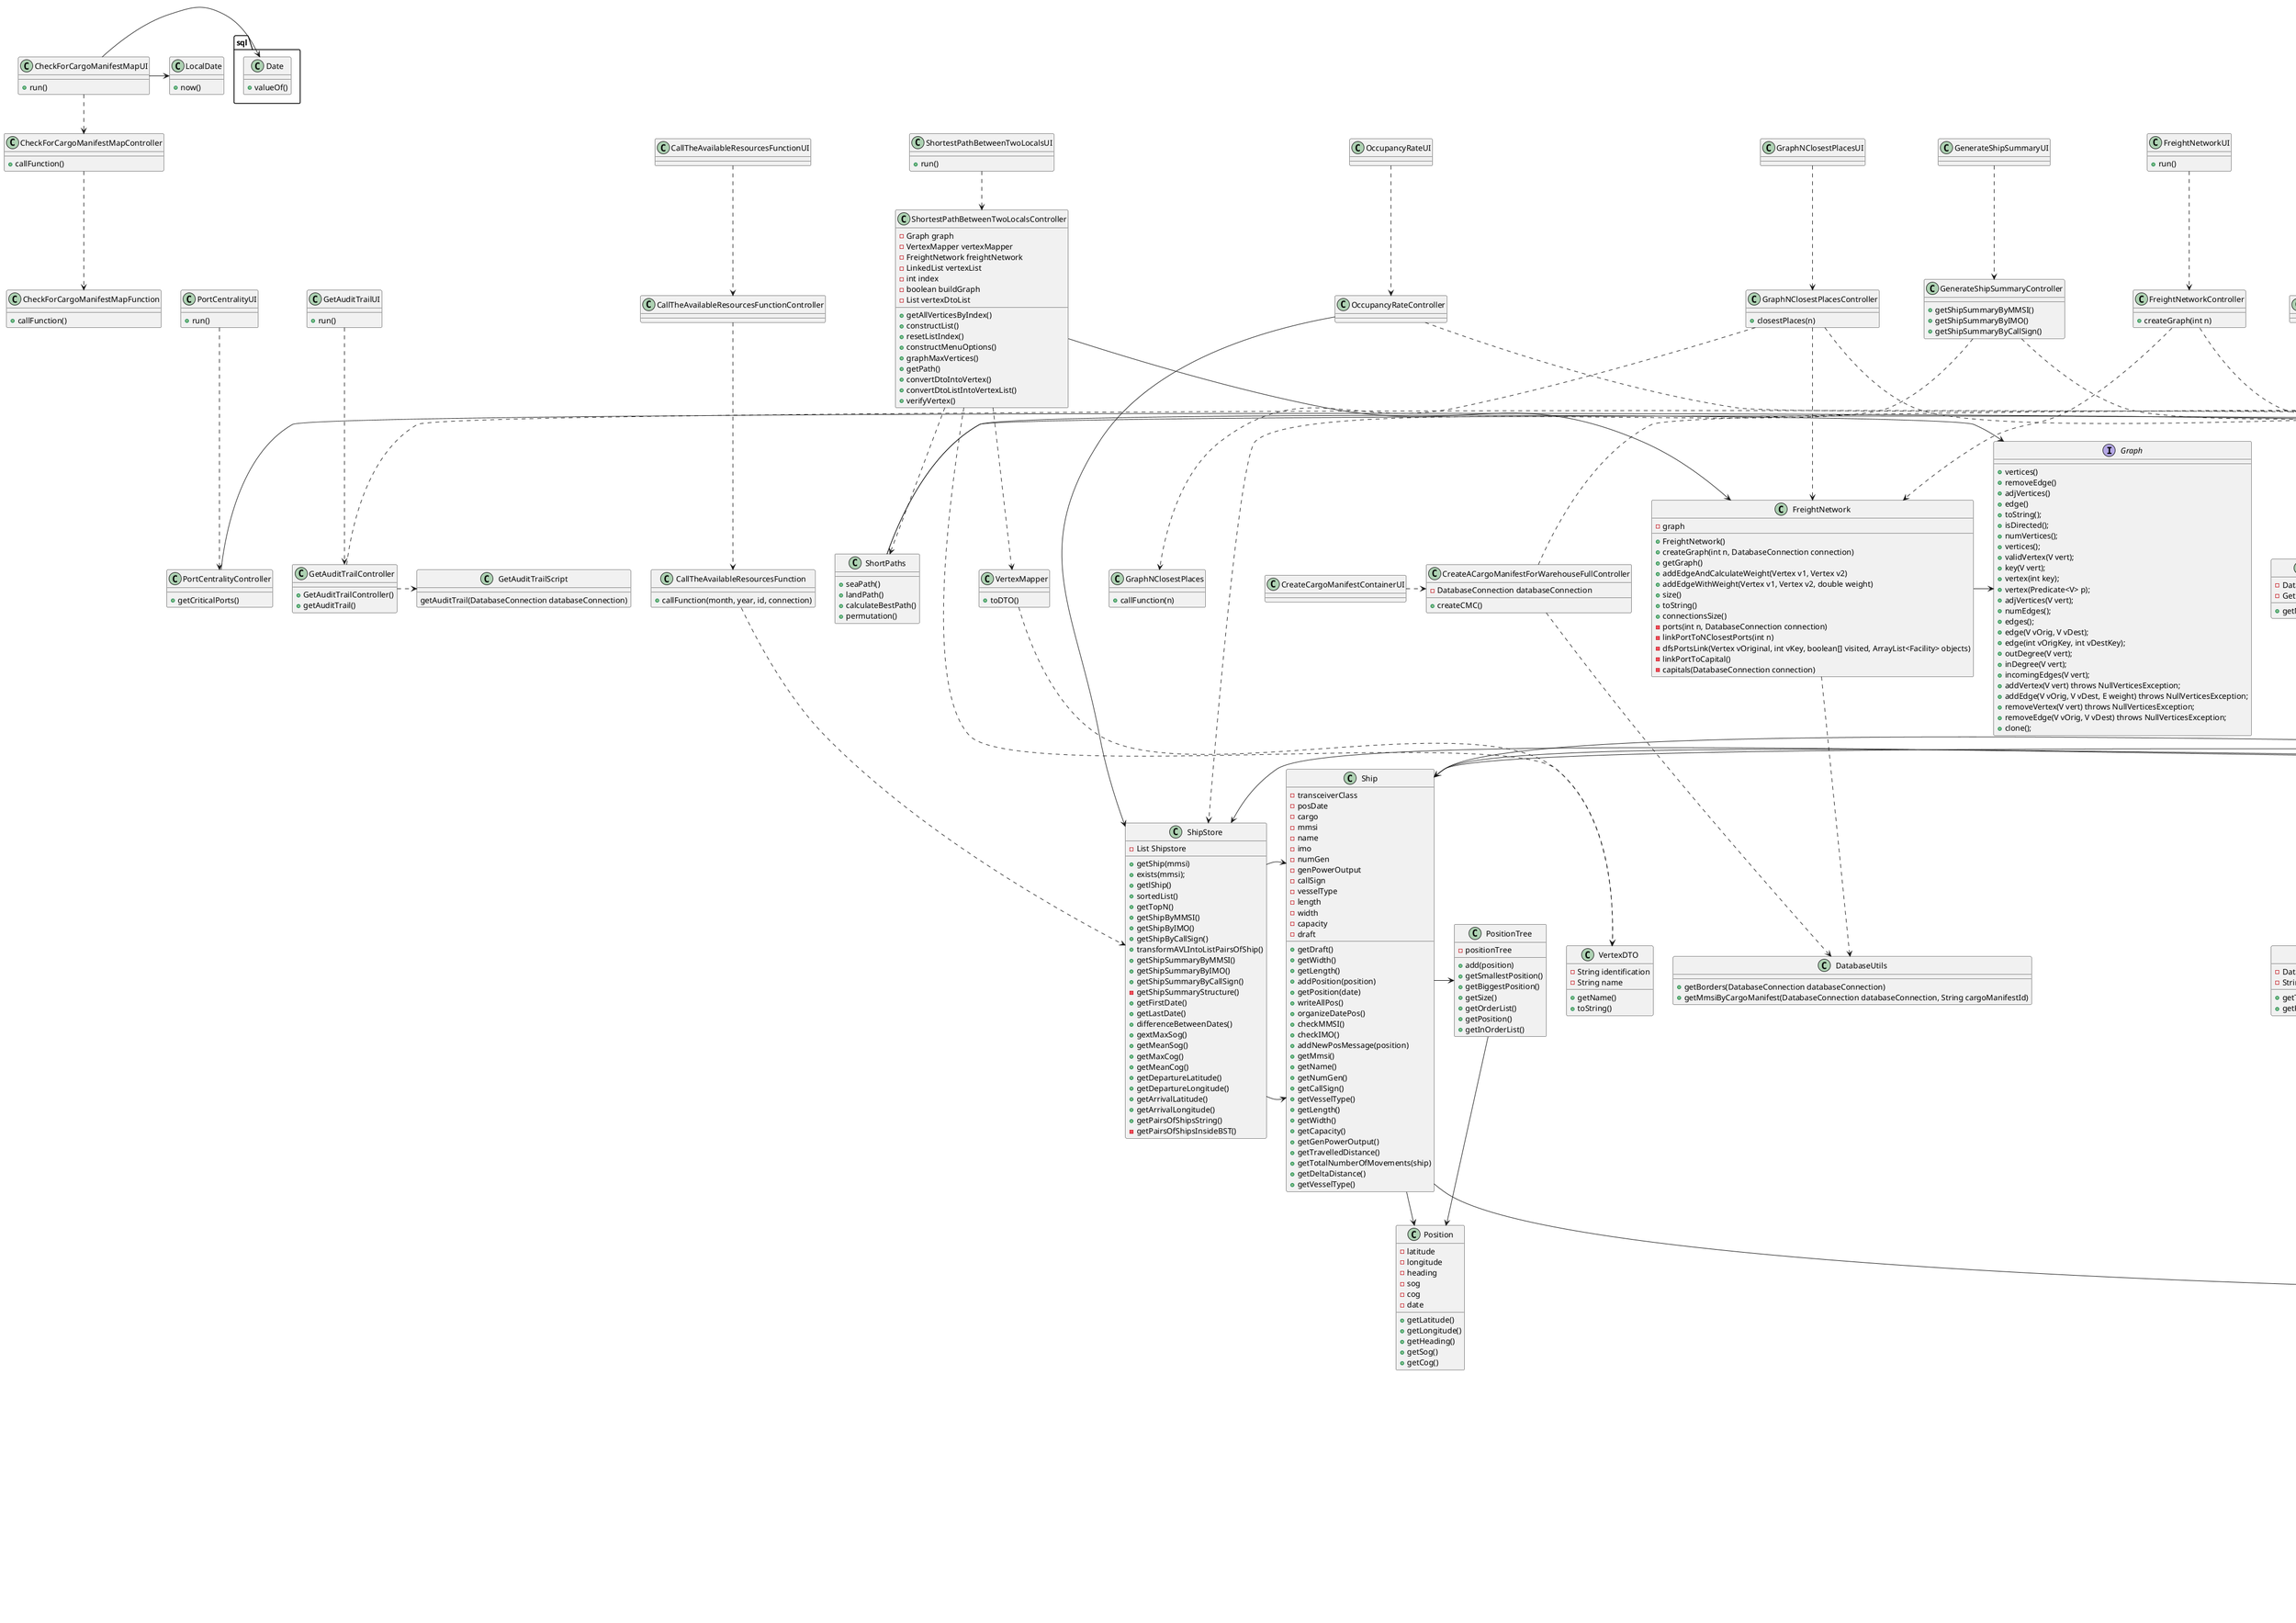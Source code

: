 @startuml
'https://plantuml.com/class-diagram
'Sprint4
class CheckForCargoManifestMapUI {
  +run()
}

class CheckForCargoManifestMapController {
  +callFunction()
}

class CheckForCargoManifestMapFunction {
  +callFunction()
}

class LocalDate {
  +now()
}

class sql.Date {
  +valueOf()
}

CheckForCargoManifestMapUI ..> CheckForCargoManifestMapController
CheckForCargoManifestMapController ..> CheckForCargoManifestMapFunction
CheckForCargoManifestMapUI -> LocalDate
CheckForCargoManifestMapUI -> sql.Date


class ShipWaterPhysicsUI {
  + run()
}

class ShipWaterPhysicsController  {
  - rShip
  - cargoManifest
  - numContainers
  - waterDensity
  - containerWeight
  - gravityAcceleration
  - totalMass
  - pressureExerted
  - heightAboveWater
  - heightDiff
  + getShipList()
  + getShipCargoManifests()
  + calculateData()
  + calculateTotalMass()
  + calculatePressureExerted()
  + calculateHeightAboveWater()
  + SummaryString()
}

class Ship  {
  + getDraft()
  + getWidth()
  + getLength()
}

class DataBaseUtils  {
  + getShipCaptainShips()
  + getShipCargoManifests()
}

ShipWaterPhysicsUI ..> ShipWaterPhysicsController
ShipWaterPhysicsController -> Ship
ShipWaterPhysicsController ..> DataBaseUtils



class PortCentralityUI {
  + run()
}

class PortCentralityController  {
  + getCriticalPorts()
}


class PortCentrality  {
  +getCentralityOfNPorts()
  +sortMap()
}


PortCentralityUI ..> PortCentralityController
PortCentralityController -> PortCentrality
PortCentrality -> Algorithms
PortCentrality -> Vertex

class ShortestPathBetweenTwoLocalsUI {
  + run()
}

class ShortestPathBetweenTwoLocalsController  {
  -Graph graph
  -VertexMapper vertexMapper
  -FreightNetwork freightNetwork
  -LinkedList vertexList
  -int index
  -boolean buildGraph
  -List vertexDtoList
  +getAllVerticesByIndex()
  +constructList()
  +resetListIndex()
  +constructMenuOptions()
  +graphMaxVertices()
  +getPath()
  +convertDtoIntoVertex()
  +convertDtoListIntoVertexList()
  +verifyVertex()
}


class ShortPaths  {
  +seaPath()
  +landPath()
  +calculateBestPath()
  +permutation()
}

class VertexMapper{
+toDTO()
}

class VertexDTO{
-String identification
-String name
+getName()
+toString()
}

interface Graph{
+vertices()
+removeEdge()
+adjVertices()
+edge()
}

ShortestPathBetweenTwoLocalsUI ..> ShortestPathBetweenTwoLocalsController
ShortestPathBetweenTwoLocalsController ..> VertexDTO
ShortestPathBetweenTwoLocalsController ..> VertexMapper
VertexMapper ..> VertexDTO
ShortestPathBetweenTwoLocalsController ..> ShortPaths
ShortPaths -> Graph
ShortPaths -> Algorithms



class MostEfficientCircuitUI  {
  +run(
}

class MostEfficientCircuitController{
+efficientCircuit(graph, vertice, path)
}

class EfficientCircuit{
+efficientCircuit(graph, vertice, paht)
+backTrackCircuit(graph, location, locationOrigem, locationUsed)
}


MostEfficientCircuitUI ..> MostEfficientCircuitController
MostEfficientCircuitController ..> EfficientCircuit
ShortestPathBetweenTwoLocalsController --> FreightNetwork


class IdleUI  {
  +run(
}

class IdleController{
-DataBaseConnection connection
+callIdleFunction(connection)
}

class IdleFunction{
+checkIdleShips(connection)

}


IdleUI ..> IdleController
IdleController ..> IdleFunction



class AvgOccupancyRatePerManifestUI  {
  +run(
}

class AvgOccupancyRatePerManifestController{
-DatabaseConnection connection
+getAvgOccupancyRatePerManifest()
+getAllShipsWithTrip()
+verifyShip()
}

class CallAvgOccupancyRatePerManifest{
+checkIdleShips(connection)

}

AvgOccupancyRatePerManifestUI ..> AvgOccupancyRatePerManifestController
AvgOccupancyRatePerManifestController ..> CallAvgOccupancyRatePerManifest
AvgOccupancyRatePerManifestController ..> DataBaseUtils


class AvgOccupancyRatePerVoyageWithThresholdUI {
  +run(
}

class AvgOccupancyRatePerVoyageWithThresholdController{
-DatabaseConnection connection
+getAvgOccupancyRateThreshold()
+getAllShipsWithTrip()
+verifyShip()
}

class CallAvgOccupancyRateThreshold{
+occupationRateFunction()
}

AvgOccupancyRatePerVoyageWithThresholdUI ..> AvgOccupancyRatePerVoyageWithThresholdController
AvgOccupancyRatePerVoyageWithThresholdController ..> CallAvgOccupancyRateThreshold
AvgOccupancyRatePerVoyageWithThresholdController ..> DataBaseUtils


class ExportInformationUI {
  +run(
}

class ExportInformationController{
-DatabaseConnection databaseConnection
+export()
}

class ContainerInformationExporter{
+exportInformation()
}
class ISODimentions{
-int width
-int length
-int height
+getWidth()
+getLength()
+getHeight()
}

class ContainerPosition{
-int xPos
-int yPos
-int zPos
+getxPos()
+getyPos()
+getzPos()
}

class RefrigeratedContainer{
-double temperature
-double energyConsume
+getTemperature()
+getEnergyConsume()
}

ExportInformationUI ..> ExportInformationController
ExportInformationController ..> ContainerInformationExporter
ExportInformationController ..> DataBaseUtils
ExportInformationController --> Container
Container -> ISODimentions
Container -> ContainerPosition
Container --|> RefrigeratedContainer


class TotalEnergyInACertainTripUI {
  +run(
}

class TotalEnergyInACertainTripController{
-DatabaseConnection databaseConnection
+calculationToMinus5Degrees()
+calculationTo7Degrees()
+getAllTripList()
+verifyTrip()
}

class PhysicsCalculation{
+calculateEnergyConsumptionDeterminedTripMinus5C()
+calculateEnergyConsumptionDeterminedTrip7C()
}

TotalEnergyInACertainTripUI ..> TotalEnergyInACertainTripController
TotalEnergyInACertainTripController ..> PhysicsCalculation
TotalEnergyInACertainTripController ..> DataBaseUtils


class TotalEnergySuppliedUI {
  +run(
}

class TotalEnergySuppliedController{
+calculationToMinus5()
+calculationTo7()
}

class PhysicsCalculation{
+calculateTotalEnergySuppliedMinus5()
+calculateTotalEnergySupplied7()
+calculateEnergyConsumptionMinus5()
+calculateEnergyConsumption7()
}

TotalEnergySuppliedUI ..> TotalEnergySuppliedController
TotalEnergySuppliedController ..> PhysicsCalculation


class AuxiliaryPowerNeddedUI {
  +run(
}

class AuxiliaryPowerNeddedController{
+calculateSupplyNeededForMinus5(int numberOfContainers, double temperature, int journeyTime)
+calculateSupplyNeededFor7(int numberOfContainers, double temperature, int journeyTime)
}

class PhysicsCalculation{
+calculateTotalEnergySuppliedMinus5()
+calculateTotalEnergySupplied7()
+calculateEnergyConsumptionMinus5()
+calculateEnergyConsumption7()
+calculateTotalEnergySupplied7()
+calculateEnergyConsumptionMinus5()
+calculateSuppliesNeededForMinus5(int numberOfContainers, double temperature, int voyageTime)
+calculateSuppliesNeededFor7(int numberOfContainers, double temperature, int voyageTime)
}

AuxiliaryPowerNeddedUI ..> AuxiliaryPowerNeddedController
AuxiliaryPowerNeddedController ..> PhysicsCalculation


class CalculateCenterUI {
  +run(
}

class CalculateCenterController{
+calculateCenterOfMass(vesselType)
}

class CalculateCenter{
+calculateCenter(vesselType)
}

CalculateCenterUI ..> CalculateCenterController
CalculateCenterController ..> CalculateCenter

class CargoCenterOfMassUI {
  +run(
}

class CargoCenterOfMassController{
+calculateCenter(list)
}

class PhysicsCalculation{
+calculateCenterMassOneDim(positionList)
}

CargoCenterOfMassUI ..> CargoCenterOfMassController
CargoCenterOfMassController ..> PhysicsCalculation




'SPRINT 3

class FreightNetworkUI{
+run()
}
class FreightNetworkController{
+createGraph(int n)
}

class FreightNetwork{
-graph
+FreightNetwork()
+createGraph(int n, DatabaseConnection connection)
+getGraph()
+addEdgeAndCalculateWeight(Vertex v1, Vertex v2)
+addEdgeWithWeight(Vertex v1, Vertex v2, double weight)
+size()
+toString()
+connectionsSize()
-ports(int n, DatabaseConnection connection)
-linkPortToNClosestPorts(int n)
-dfsPortsLink(Vertex vOriginal, int vKey, boolean[] visited, ArrayList<Facility> objects)
-linkPortToCapital()
-capitals(DatabaseConnection connection)
}

class DatabaseUtils{
+getBorders(DatabaseConnection databaseConnection)
+getMmsiByCargoManifest(DatabaseConnection databaseConnection, String cargoManifestId)
}

interface Graph{
+toString();
+isDirected();
+numVertices();
+vertices();
+validVertex(V vert);
+key(V vert);
+vertex(int key);
+vertex(Predicate<V> p);
+adjVertices(V vert);
+numEdges();
+edges();
+edge(V vOrig, V vDest);
+edge(int vOrigKey, int vDestKey);
+outDegree(V vert);
+inDegree(V vert);
+incomingEdges(V vert);
+addVertex(V vert) throws NullVerticesException;
+addEdge(V vOrig, V vDest, E weight) throws NullVerticesException;
+removeVertex(V vert) throws NullVerticesException;
+removeEdge(V vOrig, V vDest) throws NullVerticesException;
+clone();
}
FreightNetworkUI ..> FreightNetworkController
FreightNetworkController ..>FreightNetwork
FreightNetwork -> Graph
FreightNetwork ..> DatabaseUtils
FreightNetworkController ..> Company

class ColorGraphUI{
}
class ColorGraphController{
+colorGraph()
}
class ColourGraph{
+setColours()
}
interface Vertex {
+getDesignation()
+isColour()
+getColour()
+setColour()
}
ColorGraphUI ..> ColorGraphController
ColorGraphController ..> ColourGraph
ColourGraph --> Vertex
ColorGraphController ..> Company

class GraphNClosestPlacesUI{
}

class GraphNClosestPlacesController{
+closestPlaces(n)
}

class GraphNClosestPlaces{
+callFunction(n)
}
GraphNClosestPlacesUI ..> GraphNClosestPlacesController
GraphNClosestPlacesController ..> Company
GraphNClosestPlacesController ..> GraphNClosestPlaces
GraphNClosestPlacesController ..> FreightNetwork


class GetAuditTrailUI{
+run()
}
class GetAuditTrailController{
+GetAuditTrailController()
+getAuditTrail()
}
class GetAuditTrailScript{
getAuditTrail(DatabaseConnection databaseConnection)
}

GetAuditTrailUI ..> GetAuditTrailController
GetAuditTrailController .> GetAuditTrailScript
GetAuditTrailController .> Company


class GetContainerRouteUI{
}

class GetContainerRouteController{
+getContainerRoute()
}

class GetContainerRouteScript{
+getContainerRoute()
}

GetContainerRouteUI .> GetContainerRouteController
GetContainerRouteController ..> GetContainerRouteScript
GetContainerRouteController .> Company

class FacilityOccupationRateUI{
}

class FacilityOccupationRateController{
-DatabaseConnection connection
+getOccupation()
+getNumberContainersLeaving()
}

class CallOccupationRateFunction{
+occupationRateFunction()
}

class CallNumberOfContainersLeavingFunction{
+numberOfContainers()
}

FacilityOccupationRateUI ..> FacilityOccupationRateController
FacilityOccupationRateController .> CallNumberOfContainersLeavingFunction
FacilityOccupationRateController .> CallOccupationRateFunction
FacilityOccupationRateController ..> Company

class CreateCargoManifestContainerUI{
}
class CreateACargoManifestForWarehouseFullController{
-DatabaseConnection databaseConnection
+createCMC()
}
class DataBaseUtils{
+createCargoManifestContainer()
+verifyCargoManifest()
+verifyContainer()
}

CreateCargoManifestContainerUI .> CreateACargoManifestForWarehouseFullController
CreateACargoManifestForWarehouseFullController ..> DatabaseUtils
CreateACargoManifestForWarehouseFullController .> Company

class CallTheAvailableResourcesFunctionUI{
}

class CallTheAvailableResourcesFunctionController{
}

class CallTheAvailableResourcesFunction{
+callFunction(month, year, id, connection)
}

class ShipStore{
-List Shipstore
}


CallTheAvailableResourcesFunctionUI ..> CallTheAvailableResourcesFunctionController
CallTheAvailableResourcesFunctionController ..> CallTheAvailableResourcesFunction
CallTheAvailableResourcesFunction ..> ShipStore
ShipStore -> Ship

class Create3DMatrixUI{
}

class Create3DMatrixController{
-databaseConnection
+createMatrix(mmsi)
}

class MatrixFileGenerator{
-databaseConnection
+generateMatrixFile()
}

class DataBaseUtils{
+getMmsiByCargoManifest()
+getCargoManifestByID()
+countContainerByCargoManifest()
+getContainerByCargo()
}
Create3DMatrixUI ..> Create3DMatrixController
Create3DMatrixController ..> MatrixFileGenerator
MatrixFileGenerator --> DataBaseUtils
MatrixFileGenerator --> Ship


class GetMaterialScriptUI{
}

class GetMaterialScriptController{
-databaseConnection
+materialTemperatureController(temperature)
}

class GetMaterialScript{
+materialScript(temperature)
}
class DataBaseUtils{
+getContainerID()
}

GetMaterialScriptUI ..> GetMaterialScriptController
GetMaterialScriptController ..> GetMaterialScript
GetMaterialScriptController ..> Company
GetMaterialScript .>DataBaseUtils

class ThermalResistanceUI{
}

class ThermalResistanceController{
-DatabaseConnection databaseConnection
-GetMaterialsScript getMaterialsScript
+getMaterialThermalResistance()
}

class GetMaterialsScript{
-DatabaseConnection databaseConnection
-String TEMP
+getThermalResistance()
+getKConstant()
}

ThermalResistanceUI ..> ThermalResistanceController
ThermalResistanceController .> Company
ThermalResistanceController ..> GetMaterialsScript

'Sprint 1/2

class FindAvailableShipsUI{
}
class FindAvailableShipsController{
}
FindAvailableShipsUI ..> FindAvailableShipsController
FindAvailableShipsController ..> Company

class OccupancyRateUI{
}
OccupancyRateUI ..> OccupancyRateController
class OccupancyRateController{
}
OccupancyRateController -> ShipStore
OccupancyRateController ..> Company
class CargoManifest{
-String identification
-AVL offloaded
-AVL loaded
+getIdentification()
}
class Container{
-String identification
-int payload
-int tare
-int gross
-String isoCode
-ContainerPosition position
-boolean isRefrigerated
-boolean toOffload
}
Ship --> CargoManifest
CargoManifest --> Container

class AverageCargoByYearUI{
}

class AverageCargoByYearController{
}
AverageCargoByYearUI --> AverageCargoByYearController
AverageCargoByYearController --> Company



class OffLoadedUI{
}

class OffLoadedController{
}
OffLoadedUI ..> OffLoadedController
OffLoadedController ..> Company

class ContainerStore{
-ContainerAVL
+getContainer()
}
Company --> ContainerStore
ContainerStore --> Container

class CargoManifestStore{
-CargoManifestAVL
}
Company --> CargoManifestStore
CargoManifestStore --> CargoManifest

class SearchContainerLocationByClientUI{
}

class SearchContainerLocationByClientUI{
}
SearchContainerLocationByClientUI ..> SearchContainerLocationByClientController
SearchContainerLocationByClientController ..> Company

class ImportPortsUI{
}

class ImportPortsController{
}

class PortImporter{
}
ImportPortsUI ..> ImportPortsController
ImportPortsController ..> PortImporter

PortImporter ..> Company
class ImportShipsUI{
}

class ImportShipsController{
+importShips(path)
}

class ClosestPortUI{
}
class ClosestPortController{
}

class ShipImporter{
}
ClosestPortUI ..> ClosestPortController
ClosestPortController ..> Company

class CsvUtils{
+readFile(path)
}

class ShipStore{
+getShip(mmsi)
+exists(mmsi);
+getlShip()
+sortedList()
+getTopN()
+getShipByMMSI()
+getShipByIMO()
+getShipByCallSign()
+transformAVLIntoListPairsOfShip()
+getShipSummaryByMMSI()
+getShipSummaryByIMO()
+getShipSummaryByCallSign()
-getShipSummaryStructure()
+getFirstDate()
+getLastDate()
+differenceBetweenDates()
+gextMaxSog()
+getMeanSog()
+getMaxCog()
+getMeanCog()
+getDepartureLatitude()
+getDepartureLongitude()
+getArrivalLatitude()
+getArrivalLongitude()
}

class Ship{
-transceiverClass
-posDate
-cargo
-mmsi
-name
-imo
-numGen
-genPowerOutput
-callSign
-vesselType
-length
-width
-capacity
-draft
+addPosition(position)
+getPosition(date)
+writeAllPos()
+organizeDatePos()
+checkMMSI()
+checkIMO()
+addNewPosMessage(position)
+getMmsi()
+getName()
+getNumGen()
+getCallSign()
+getVesselType()
+getLength()
+getWidth()
+getCapacity()
+getGenPowerOutput()
+getTravelledDistance()
+getTotalNumberOfMovements(ship)
+getDeltaDistance()
+getVesselType()
}

class Position{
-latitude
-longitude
-heading
-sog
-cog
-date
+getLatitude()
+getLongitude()
+getHeading()
+getSog()
+getCog()
}

class PositionTree{
+add(position)
-positionTree
+getSmallestPosition()
+getBiggestPosition()
+getSize()
+getOrderList()
+getPosition()
+getInOrderList()
}

class SearchShipUI{

}

class SearchShipController{
  +searchShipByMMSI(mmsi)
  +searchShipByIMO(imo)
  +searchShipByCallSign(callsign)
}



class TopPairsUI{
+run()
}

class Company{
-ShipStore
+getShipStore()
}

class TopPairsController{
+getPairs()
}

class ShipStore{
+getPairsOfShipsString()
-getPairsOfShipsInsideBST()
}

class PositionalMessagesUI{
}

class PositionalMessagesController{
+writePositionMessages()
}

class ListShipsUI{
}

class ListShipsController{
+getShipList()
+sortedList()
+getShipListDTO()
}
class ShipMapper{
+toDTO(ship)
}
class ShipDto{
+toDTO()
}

class TopNShipsUI{
}

class TopNShipsController{
+getTopNShips()
}


class GenerateShipSummaryUI{
}
class GenerateShipSummaryController{
+getShipSummaryByMMSI()
+getShipSummaryByIMO()
+getShipSummaryByCallSign()
}



ImportShipsUI ..> ImportShipsController
ImportShipsController ..> ShipImporter
ShipImporter ..> CsvUtils
ShipImporter ..> Company
ShipStore --> Ship
Ship -> PositionTree
Ship --> Position
PositionTree --> Position
SearchShipUI ..> SearchShipController
SearchShipController ..> Company
TopPairsUI ..> TopPairsController
TopPairsController ..> Company
Company --> ShipStore

PositionalMessagesUI ..> PositionalMessagesController
PositionalMessagesController ..> Company

ListShipsUI ..> ShipDto
ListShipsUI ..> ListShipsController
ListShipsController ..>ShipMapper
ShipMapper ..> ShipDto
ListShipsController ..> Company

TopNShipsUI ..> TopNShipsController
TopNShipsController ..> Company

GenerateShipSummaryUI ..> GenerateShipSummaryController
GenerateShipSummaryController ..> Company
GenerateShipSummaryController ..> ShipStore
Company --> Ship

@enduml